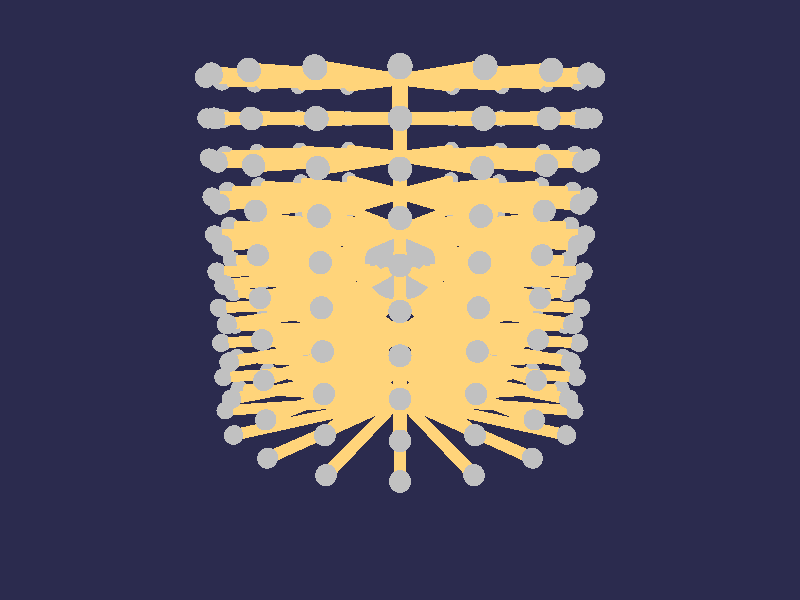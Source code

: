 
#version 3.0
global_settings { assumed_gamma 2.2 }

#include "colors.inc"
#include "metals.inc"
#include "glass.inc"
#include "skies.inc"
// #include "rainbow.inc"

background { color MidnightBlue }

#declare camera_front = camera {
  location <0, 4, -20>
  right <4/3, 0, 0>
  up <0, 1, 0>
  sky <0, 1, 0>
  direction <0, 0, 1.21>
  look_at <0, -1, 0>
}

#declare camera_top = camera {
  location <0, 70, 0>
  right <4/3, 0, 0>
  up <0, 1, 0>
  sky <0, 1, 0>
  direction <0, 0, 1.21>
  look_at <0, -1, 0>
}

camera {camera_front}
light_source { <5, -2, -500> colour White }

/*
plane { y, -20.000000
	pigment { MidnightBlue}
	normal {
		waves 0.7
		frequency 10.0
		scale 50.355804
	}
	finish { reflection 0.6 ior 1.2 refraction .8 }
}

*/
#declare Sky = sky_sphere {
  pigment {
    gradient y
    color_map {
      [0.75  color CornflowerBlue]
      [1.00  color MidnightBlue]
    }
    scale 2
    translate <-1, -1, -1>
  }
  pigment {
    bozo
    turbulence 0.6
    octaves 7
    omega .49876
    lambda 2.5432
    color_map {
      [0.0 color rgbf<.75, .75, .75, 0.1>]
      [0.4 color rgbf<.9, .9, .9, .9>]
      [0.7 color rgbf<1, 1, 1, 1>]
    }
    scale 6/10
    scale <1, 0.3, 0.3>
  }
  pigment {
    bozo
    turbulence 0.6
    octaves 8
    omega .5123
    lambda 2.56578
    color_map {
      [0.0 color rgbf<.375, .375, .375, 0.2>]
      [0.4 color rgbf<.45, .45, .45, .9>]
      [0.6 color rgbf<0.5, 0.5, 0.5, 1>]
    }
    scale 6/10
    scale <1, 0.3, 0.3>
  }
}

#declare spike = union {

// Capped Cylinder, closed [or open ended]
// cylinder { <END1>, <END2>, RADIUS [open] }
//  END1 = coord of one end of cylinder
//  END2 = coord of other end
// RADIUS = size of cylinder
// open = if present, cylinder is hollow, else capped
cylinder
{
  0*x,  5*y,  .15
  // open
texture {T_Gold_4A}
}


 // create a sphere shape
 sphere
 {
  <0, 5, 0> // center of sphere <X Y Z>
  0.25       // radius of sphere
  // scale <1,2,1> // <= Note: Spheres can become ellipses by uneven scaling
  texture{T_Chrome_4A}
 }
}


// Create 10 balls along X axis, from 0 to 9
#declare logo1 = union {

#declare Spikes = 18
#declare SpikeCount = 0
#declare zangle = 0
#declare increment = 360 / Spikes
#while (SpikeCount < Spikes)
  object {spike rotate <0,0,zangle> }
  #declare SpikeCount = SpikeCount+1 // increment our counter
  #declare zangle = zangle + increment
#end
}

#declare logo = union {

#declare levels = 10
#declare mysize = 1
#declare levelcount = 10

sphere
 {
  <0, 0, 0> // center of sphere <X Y Z>
  1       // radius of sphere
  texture{T_Chrome_4A}

}

#declare ztrans = -5

#while (levels > 0)

  object {logo1 translate ztrans * z
                scale <mysize, mysize, mysize>}
  #declare levels = levels - 1
//  #declare mysize = mysize * levels / levelcount
    #declare mysize = 1

  #declare ztrans = ztrans + 1
#end
 cylinder
 {
  -5*z,  5*z,  .2
   // open
  texture {T_Gold_4A}
 }

}



object {logo
       rotate <90,0,0>
//       rotate <0,60,0>
       }



#declare discoverytext = object {
 text
 {
  ttf          // font type (only TrueType format for now)
"timrom.ttf",  // Microsoft Windows-format TrueType font file name
  "NetGenics",   // the string to create
  .15,           // the extrusion depth
  0            // offset
  // pigment { BrightGold }
  // finish { reflection .25 specular 1 ambient .1 }
  texture {T_Chrome_4A}
 }
 scale 1.5
}



#declare title_text = union {
  object {discoverytext translate <0, 0, 0> scale <1.20, 1.0, 1.0> }
  // object {thankstext translate<0, -7, 0> }
  scale <1.0, 1.0, 1.0>
}


// object {title_text translate <-5, 1.2, -15> }
light_source { <-10, 1, -50> colour White shadowless}

/*
sphere {<0,0,0> 100000
  texture
  {
    pigment {MidnightBlue}
    finish {reflection 0.2}
  }
 }
*/


// my signature
//

#declare egstext = object {
 text
 {
  ttf          // font type (only TrueType format for now)
  "timrom.ttf",  // Microsoft Windows-format TrueType font file name
  "E. G. Suchanek, '97",   // the string to create
  .1,           // the extrusion depth
  0            // offset
   pigment { LightBlue }
  finish { reflection .25 specular 1 ambient .3 }
 }
 scale .3
}


object {egstext translate <5.75, -5.5, -10> }
